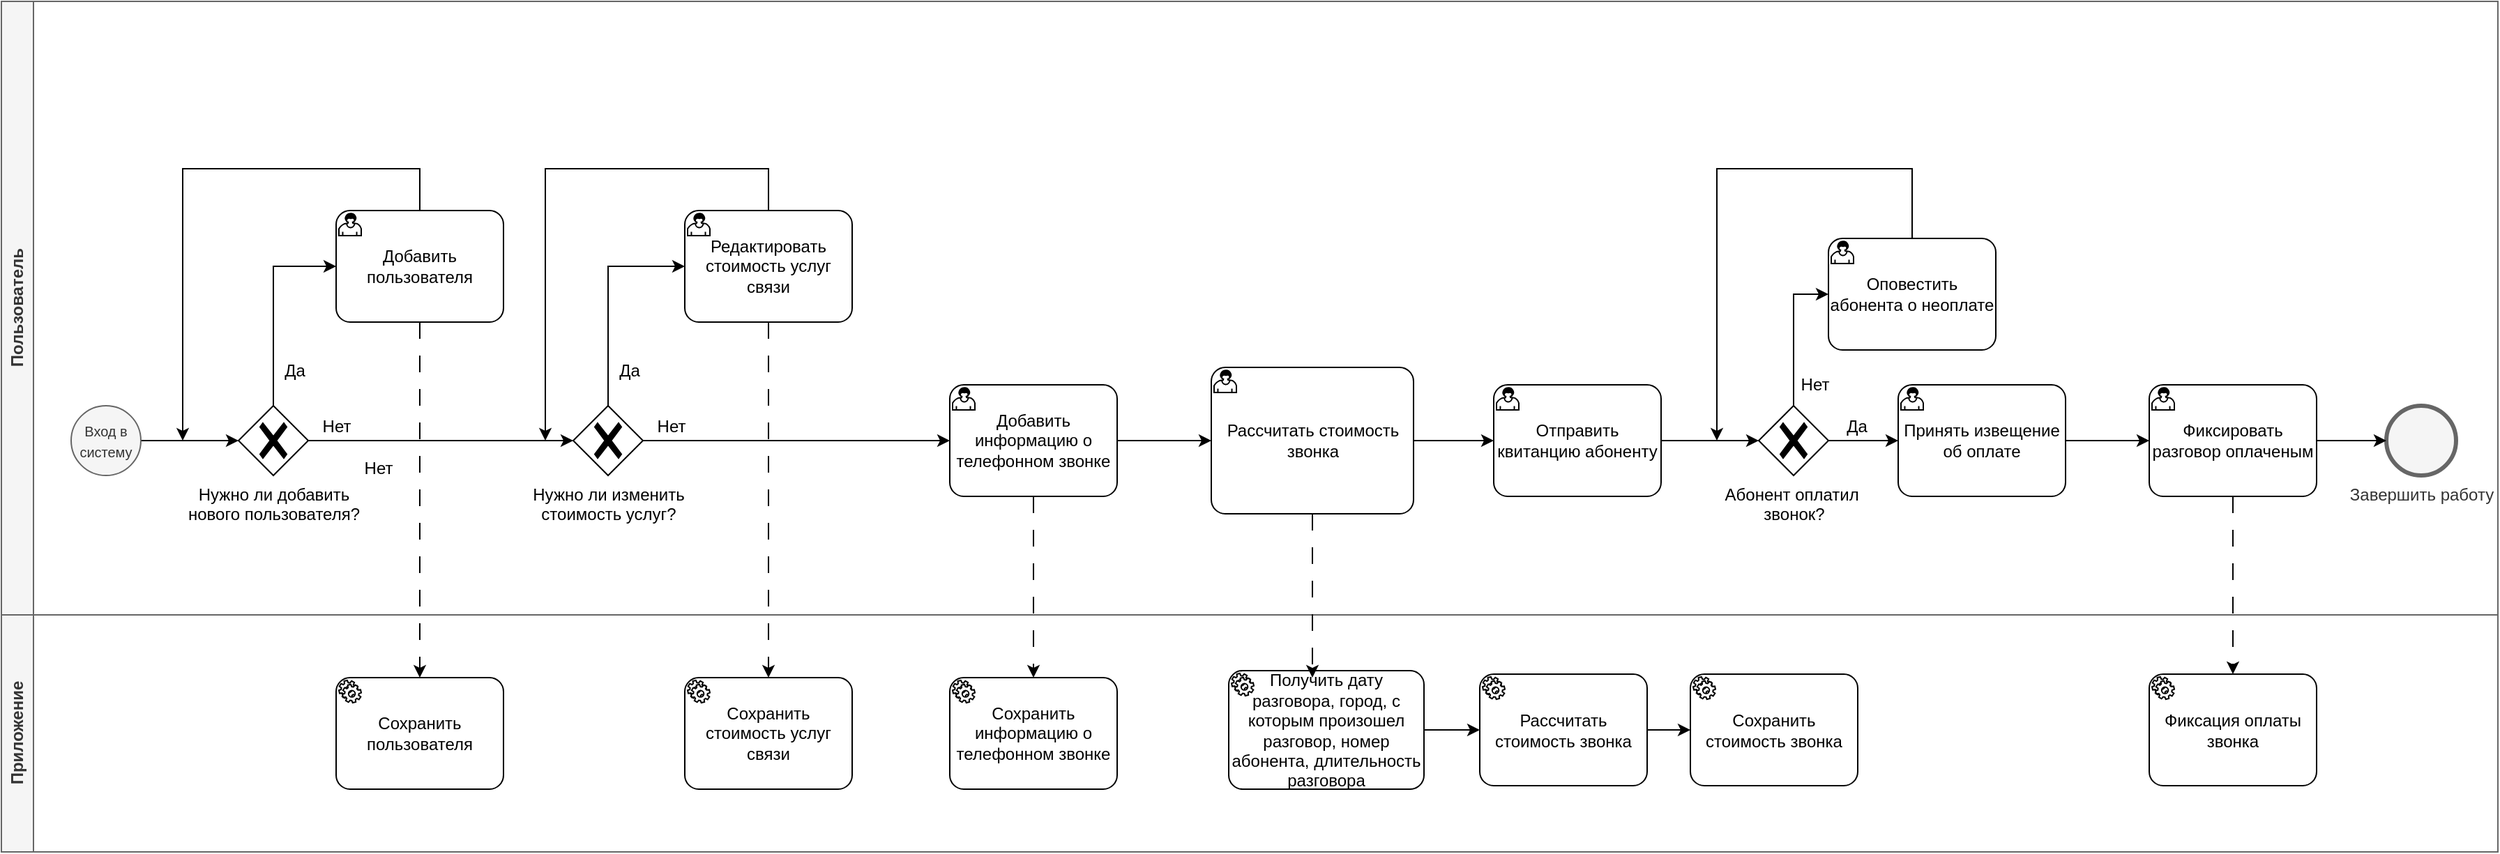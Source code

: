 <mxfile version="24.7.8">
  <diagram id="prtHgNgQTEPvFCAcTncT" name="Page-1">
    <mxGraphModel dx="1434" dy="2005" grid="1" gridSize="10" guides="1" tooltips="1" connect="1" arrows="1" fold="1" page="1" pageScale="1" pageWidth="827" pageHeight="1169" math="0" shadow="0">
      <root>
        <mxCell id="0" />
        <mxCell id="1" parent="0" />
        <mxCell id="z8Y7xAZGWk_IaaEwNHAA-1" value="Пользователь" style="swimlane;horizontal=0;whiteSpace=wrap;html=1;fillColor=#f5f5f5;fontColor=#333333;strokeColor=#666666;" parent="1" vertex="1">
          <mxGeometry x="90" y="-170" width="1790" height="440" as="geometry" />
        </mxCell>
        <mxCell id="tt7NXVBQ63s8AivNIr0f-18" style="edgeStyle=orthogonalEdgeStyle;rounded=0;orthogonalLoop=1;jettySize=auto;html=1;" parent="z8Y7xAZGWk_IaaEwNHAA-1" source="z8Y7xAZGWk_IaaEwNHAA-7" target="tt7NXVBQ63s8AivNIr0f-3" edge="1">
          <mxGeometry relative="1" as="geometry" />
        </mxCell>
        <mxCell id="z8Y7xAZGWk_IaaEwNHAA-7" value="&lt;font style=&quot;font-size: 10px;&quot;&gt;Вход в систему&lt;/font&gt;" style="ellipse;whiteSpace=wrap;html=1;aspect=fixed;fillColor=#f5f5f5;fontColor=#333333;strokeColor=#666666;" parent="z8Y7xAZGWk_IaaEwNHAA-1" vertex="1">
          <mxGeometry x="50" y="290" width="50" height="50" as="geometry" />
        </mxCell>
        <mxCell id="tt7NXVBQ63s8AivNIr0f-22" style="edgeStyle=orthogonalEdgeStyle;rounded=0;orthogonalLoop=1;jettySize=auto;html=1;" parent="z8Y7xAZGWk_IaaEwNHAA-1" source="tt7NXVBQ63s8AivNIr0f-3" target="tt7NXVBQ63s8AivNIr0f-21" edge="1">
          <mxGeometry relative="1" as="geometry" />
        </mxCell>
        <mxCell id="tt7NXVBQ63s8AivNIr0f-3" value="Нужно ли добавить&lt;div&gt;нового пользователя?&lt;/div&gt;" style="points=[[0.25,0.25,0],[0.5,0,0],[0.75,0.25,0],[1,0.5,0],[0.75,0.75,0],[0.5,1,0],[0.25,0.75,0],[0,0.5,0]];shape=mxgraph.bpmn.gateway2;html=1;verticalLabelPosition=bottom;labelBackgroundColor=#ffffff;verticalAlign=top;align=center;perimeter=rhombusPerimeter;outlineConnect=0;outline=none;symbol=none;gwType=exclusive;" parent="z8Y7xAZGWk_IaaEwNHAA-1" vertex="1">
          <mxGeometry x="170" y="290" width="50" height="50" as="geometry" />
        </mxCell>
        <mxCell id="tt7NXVBQ63s8AivNIr0f-20" style="edgeStyle=orthogonalEdgeStyle;rounded=0;orthogonalLoop=1;jettySize=auto;html=1;" parent="z8Y7xAZGWk_IaaEwNHAA-1" source="tt7NXVBQ63s8AivNIr0f-5" edge="1">
          <mxGeometry relative="1" as="geometry">
            <mxPoint x="130" y="315" as="targetPoint" />
            <Array as="points">
              <mxPoint x="300" y="120" />
              <mxPoint x="130" y="120" />
            </Array>
          </mxGeometry>
        </mxCell>
        <mxCell id="tt7NXVBQ63s8AivNIr0f-5" value="Добавить пользователя" style="points=[[0.25,0,0],[0.5,0,0],[0.75,0,0],[1,0.25,0],[1,0.5,0],[1,0.75,0],[0.75,1,0],[0.5,1,0],[0.25,1,0],[0,0.75,0],[0,0.5,0],[0,0.25,0]];shape=mxgraph.bpmn.task;whiteSpace=wrap;rectStyle=rounded;size=10;html=1;container=1;expand=0;collapsible=0;taskMarker=user;" parent="z8Y7xAZGWk_IaaEwNHAA-1" vertex="1">
          <mxGeometry x="240" y="150" width="120" height="80" as="geometry" />
        </mxCell>
        <mxCell id="tt7NXVBQ63s8AivNIr0f-19" value="" style="endArrow=classic;html=1;rounded=0;exitX=0.5;exitY=0;exitDx=0;exitDy=0;exitPerimeter=0;entryX=0;entryY=0.5;entryDx=0;entryDy=0;entryPerimeter=0;" parent="z8Y7xAZGWk_IaaEwNHAA-1" source="tt7NXVBQ63s8AivNIr0f-3" target="tt7NXVBQ63s8AivNIr0f-5" edge="1">
          <mxGeometry width="50" height="50" relative="1" as="geometry">
            <mxPoint x="260" y="310" as="sourcePoint" />
            <mxPoint x="310" y="260" as="targetPoint" />
            <Array as="points">
              <mxPoint x="195" y="190" />
            </Array>
          </mxGeometry>
        </mxCell>
        <mxCell id="tt7NXVBQ63s8AivNIr0f-21" value="Нужно ли изменить&lt;div&gt;стоимость услуг?&lt;/div&gt;" style="points=[[0.25,0.25,0],[0.5,0,0],[0.75,0.25,0],[1,0.5,0],[0.75,0.75,0],[0.5,1,0],[0.25,0.75,0],[0,0.5,0]];shape=mxgraph.bpmn.gateway2;html=1;verticalLabelPosition=bottom;labelBackgroundColor=#ffffff;verticalAlign=top;align=center;perimeter=rhombusPerimeter;outlineConnect=0;outline=none;symbol=none;gwType=exclusive;" parent="z8Y7xAZGWk_IaaEwNHAA-1" vertex="1">
          <mxGeometry x="410" y="290" width="50" height="50" as="geometry" />
        </mxCell>
        <mxCell id="tt7NXVBQ63s8AivNIr0f-23" value="Редактировать стоимость услуг связи" style="points=[[0.25,0,0],[0.5,0,0],[0.75,0,0],[1,0.25,0],[1,0.5,0],[1,0.75,0],[0.75,1,0],[0.5,1,0],[0.25,1,0],[0,0.75,0],[0,0.5,0],[0,0.25,0]];shape=mxgraph.bpmn.task;whiteSpace=wrap;rectStyle=rounded;size=10;html=1;container=1;expand=0;collapsible=0;taskMarker=user;" parent="z8Y7xAZGWk_IaaEwNHAA-1" vertex="1">
          <mxGeometry x="490" y="150" width="120" height="80" as="geometry" />
        </mxCell>
        <mxCell id="tt7NXVBQ63s8AivNIr0f-24" style="edgeStyle=orthogonalEdgeStyle;rounded=0;orthogonalLoop=1;jettySize=auto;html=1;entryX=0;entryY=0.5;entryDx=0;entryDy=0;entryPerimeter=0;" parent="z8Y7xAZGWk_IaaEwNHAA-1" source="tt7NXVBQ63s8AivNIr0f-21" target="tt7NXVBQ63s8AivNIr0f-23" edge="1">
          <mxGeometry relative="1" as="geometry">
            <Array as="points">
              <mxPoint x="435" y="190" />
            </Array>
          </mxGeometry>
        </mxCell>
        <mxCell id="tt7NXVBQ63s8AivNIr0f-26" value="" style="endArrow=classic;html=1;rounded=0;exitX=0.5;exitY=0;exitDx=0;exitDy=0;exitPerimeter=0;" parent="z8Y7xAZGWk_IaaEwNHAA-1" source="tt7NXVBQ63s8AivNIr0f-23" edge="1">
          <mxGeometry width="50" height="50" relative="1" as="geometry">
            <mxPoint x="590" y="110" as="sourcePoint" />
            <mxPoint x="390" y="315" as="targetPoint" />
            <Array as="points">
              <mxPoint x="550" y="120" />
              <mxPoint x="390" y="120" />
            </Array>
          </mxGeometry>
        </mxCell>
        <mxCell id="tt7NXVBQ63s8AivNIr0f-28" value="Нет" style="text;html=1;align=center;verticalAlign=middle;resizable=0;points=[];autosize=1;strokeColor=none;fillColor=none;" parent="z8Y7xAZGWk_IaaEwNHAA-1" vertex="1">
          <mxGeometry x="220" y="290" width="40" height="30" as="geometry" />
        </mxCell>
        <mxCell id="tt7NXVBQ63s8AivNIr0f-27" value="Да&lt;span style=&quot;color: rgba(0, 0, 0, 0); font-family: monospace; font-size: 0px; text-align: start;&quot;&gt;%3CmxGraphModel%3E%3Croot%3E%3CmxCell%20id%3D%220%22%2F%3E%3CmxCell%20id%3D%221%22%20parent%3D%220%22%2F%3E%3CmxCell%20id%3D%222%22%20value%3D%22%22%20style%3D%22points%3D%5B%5B0.25%2C0%2C0%5D%2C%5B0.5%2C0%2C0%5D%2C%5B0.75%2C0%2C0%5D%2C%5B1%2C0.25%2C0%5D%2C%5B1%2C0.5%2C0%5D%2C%5B1%2C0.75%2C0%5D%2C%5B0.75%2C1%2C0%5D%2C%5B0.5%2C1%2C0%5D%2C%5B0.25%2C1%2C0%5D%2C%5B0%2C0.75%2C0%5D%2C%5B0%2C0.5%2C0%5D%2C%5B0%2C0.25%2C0%5D%5D%3Bshape%3Dmxgraph.bpmn.task%3BwhiteSpace%3Dwrap%3BrectStyle%3Drounded%3Bsize%3D10%3Bhtml%3D1%3Bcontainer%3D1%3Bexpand%3D0%3Bcollapsible%3D0%3BtaskMarker%3Duser%3B%22%20vertex%3D%221%22%20parent%3D%221%22%3E%3CmxGeometry%20x%3D%22330%22%20y%3D%22-20%22%20width%3D%22120%22%20height%3D%2280%22%20as%3D%22geometry%22%2F%3E%3C%2FmxCell%3E%3C%2Froot%3E%3C%2FmxGraphModel%3E&lt;/span&gt;" style="text;html=1;align=center;verticalAlign=middle;resizable=0;points=[];autosize=1;strokeColor=none;fillColor=none;" parent="z8Y7xAZGWk_IaaEwNHAA-1" vertex="1">
          <mxGeometry x="190" y="250" width="40" height="30" as="geometry" />
        </mxCell>
        <mxCell id="tt7NXVBQ63s8AivNIr0f-29" value="Да&lt;span style=&quot;color: rgba(0, 0, 0, 0); font-family: monospace; font-size: 0px; text-align: start;&quot;&gt;%3CmxGraphModel%3E%3Croot%3E%3CmxCell%20id%3D%220%22%2F%3E%3CmxCell%20id%3D%221%22%20parent%3D%220%22%2F%3E%3CmxCell%20id%3D%222%22%20value%3D%22%22%20style%3D%22points%3D%5B%5B0.25%2C0%2C0%5D%2C%5B0.5%2C0%2C0%5D%2C%5B0.75%2C0%2C0%5D%2C%5B1%2C0.25%2C0%5D%2C%5B1%2C0.5%2C0%5D%2C%5B1%2C0.75%2C0%5D%2C%5B0.75%2C1%2C0%5D%2C%5B0.5%2C1%2C0%5D%2C%5B0.25%2C1%2C0%5D%2C%5B0%2C0.75%2C0%5D%2C%5B0%2C0.5%2C0%5D%2C%5B0%2C0.25%2C0%5D%5D%3Bshape%3Dmxgraph.bpmn.task%3BwhiteSpace%3Dwrap%3BrectStyle%3Drounded%3Bsize%3D10%3Bhtml%3D1%3Bcontainer%3D1%3Bexpand%3D0%3Bcollapsible%3D0%3BtaskMarker%3Duser%3B%22%20vertex%3D%221%22%20parent%3D%221%22%3E%3CmxGeometry%20x%3D%22330%22%20y%3D%22-20%22%20width%3D%22120%22%20height%3D%2280%22%20as%3D%22geometry%22%2F%3E%3C%2FmxCell%3E%3C%2Froot%3E%3C%2FmxGraphModel%3E&lt;/span&gt;" style="text;html=1;align=center;verticalAlign=middle;resizable=0;points=[];autosize=1;strokeColor=none;fillColor=none;" parent="z8Y7xAZGWk_IaaEwNHAA-1" vertex="1">
          <mxGeometry x="430" y="250" width="40" height="30" as="geometry" />
        </mxCell>
        <mxCell id="tt7NXVBQ63s8AivNIr0f-32" value="&lt;font face=&quot;Calibri, sans-serif&quot;&gt;Рассчитать стоимость звонка&lt;/font&gt;" style="points=[[0.25,0,0],[0.5,0,0],[0.75,0,0],[1,0.25,0],[1,0.5,0],[1,0.75,0],[0.75,1,0],[0.5,1,0],[0.25,1,0],[0,0.75,0],[0,0.5,0],[0,0.25,0]];shape=mxgraph.bpmn.task;whiteSpace=wrap;rectStyle=rounded;size=10;html=1;container=1;expand=0;collapsible=0;taskMarker=user;align=center;fontSize=12;" parent="z8Y7xAZGWk_IaaEwNHAA-1" vertex="1">
          <mxGeometry x="867.5" y="262.5" width="145" height="105" as="geometry" />
        </mxCell>
        <mxCell id="tt7NXVBQ63s8AivNIr0f-37" style="edgeStyle=orthogonalEdgeStyle;rounded=0;orthogonalLoop=1;jettySize=auto;html=1;entryX=0;entryY=0.5;entryDx=0;entryDy=0;entryPerimeter=0;" parent="z8Y7xAZGWk_IaaEwNHAA-1" source="tt7NXVBQ63s8AivNIr0f-21" target="tt7NXVBQ63s8AivNIr0f-30" edge="1">
          <mxGeometry relative="1" as="geometry">
            <mxPoint x="660" y="315" as="targetPoint" />
          </mxGeometry>
        </mxCell>
        <mxCell id="tt7NXVBQ63s8AivNIr0f-38" value="Нет" style="text;html=1;align=center;verticalAlign=middle;resizable=0;points=[];autosize=1;strokeColor=none;fillColor=none;" parent="z8Y7xAZGWk_IaaEwNHAA-1" vertex="1">
          <mxGeometry x="460" y="290" width="40" height="30" as="geometry" />
        </mxCell>
        <mxCell id="tt7NXVBQ63s8AivNIr0f-42" value="Отправить квитанцию абоненту" style="points=[[0.25,0,0],[0.5,0,0],[0.75,0,0],[1,0.25,0],[1,0.5,0],[1,0.75,0],[0.75,1,0],[0.5,1,0],[0.25,1,0],[0,0.75,0],[0,0.5,0],[0,0.25,0]];shape=mxgraph.bpmn.task;whiteSpace=wrap;rectStyle=rounded;size=10;html=1;container=1;expand=0;collapsible=0;taskMarker=user;" parent="z8Y7xAZGWk_IaaEwNHAA-1" vertex="1">
          <mxGeometry x="1070" y="275" width="120" height="80" as="geometry" />
        </mxCell>
        <mxCell id="K9ykeOECbAF-_cHj3fSL-7" style="edgeStyle=orthogonalEdgeStyle;rounded=0;orthogonalLoop=1;jettySize=auto;html=1;entryX=0;entryY=0.5;entryDx=0;entryDy=0;entryPerimeter=0;" edge="1" parent="z8Y7xAZGWk_IaaEwNHAA-1" source="tt7NXVBQ63s8AivNIr0f-32" target="tt7NXVBQ63s8AivNIr0f-42">
          <mxGeometry relative="1" as="geometry" />
        </mxCell>
        <mxCell id="tt7NXVBQ63s8AivNIr0f-30" value="Добавить информацию о телефонном звонке" style="points=[[0.25,0,0],[0.5,0,0],[0.75,0,0],[1,0.25,0],[1,0.5,0],[1,0.75,0],[0.75,1,0],[0.5,1,0],[0.25,1,0],[0,0.75,0],[0,0.5,0],[0,0.25,0]];shape=mxgraph.bpmn.task;whiteSpace=wrap;rectStyle=rounded;size=10;html=1;container=1;expand=0;collapsible=0;taskMarker=user;" parent="z8Y7xAZGWk_IaaEwNHAA-1" vertex="1">
          <mxGeometry x="680" y="275" width="120" height="80" as="geometry" />
        </mxCell>
        <mxCell id="K9ykeOECbAF-_cHj3fSL-12" style="edgeStyle=orthogonalEdgeStyle;rounded=0;orthogonalLoop=1;jettySize=auto;html=1;entryX=0;entryY=0.5;entryDx=0;entryDy=0;entryPerimeter=0;" edge="1" parent="z8Y7xAZGWk_IaaEwNHAA-1" source="tt7NXVBQ63s8AivNIr0f-30" target="tt7NXVBQ63s8AivNIr0f-32">
          <mxGeometry relative="1" as="geometry" />
        </mxCell>
        <mxCell id="K9ykeOECbAF-_cHj3fSL-13" value="Абонент оплатил&amp;nbsp;&lt;div&gt;звонок?&lt;/div&gt;" style="points=[[0.25,0.25,0],[0.5,0,0],[0.75,0.25,0],[1,0.5,0],[0.75,0.75,0],[0.5,1,0],[0.25,0.75,0],[0,0.5,0]];shape=mxgraph.bpmn.gateway2;html=1;verticalLabelPosition=bottom;labelBackgroundColor=#ffffff;verticalAlign=top;align=center;perimeter=rhombusPerimeter;outlineConnect=0;outline=none;symbol=none;gwType=exclusive;" vertex="1" parent="z8Y7xAZGWk_IaaEwNHAA-1">
          <mxGeometry x="1260" y="290" width="50" height="50" as="geometry" />
        </mxCell>
        <mxCell id="K9ykeOECbAF-_cHj3fSL-14" value="Да&lt;span style=&quot;color: rgba(0, 0, 0, 0); font-family: monospace; font-size: 0px; text-align: start;&quot;&gt;%3CmxGraphModel%3E%3Croot%3E%3CmxCell%20id%3D%220%22%2F%3E%3CmxCell%20id%3D%221%22%20parent%3D%220%22%2F%3E%3CmxCell%20id%3D%222%22%20value%3D%22%22%20style%3D%22points%3D%5B%5B0.25%2C0%2C0%5D%2C%5B0.5%2C0%2C0%5D%2C%5B0.75%2C0%2C0%5D%2C%5B1%2C0.25%2C0%5D%2C%5B1%2C0.5%2C0%5D%2C%5B1%2C0.75%2C0%5D%2C%5B0.75%2C1%2C0%5D%2C%5B0.5%2C1%2C0%5D%2C%5B0.25%2C1%2C0%5D%2C%5B0%2C0.75%2C0%5D%2C%5B0%2C0.5%2C0%5D%2C%5B0%2C0.25%2C0%5D%5D%3Bshape%3Dmxgraph.bpmn.task%3BwhiteSpace%3Dwrap%3BrectStyle%3Drounded%3Bsize%3D10%3Bhtml%3D1%3Bcontainer%3D1%3Bexpand%3D0%3Bcollapsible%3D0%3BtaskMarker%3Duser%3B%22%20vertex%3D%221%22%20parent%3D%221%22%3E%3CmxGeometry%20x%3D%22330%22%20y%3D%22-20%22%20width%3D%22120%22%20height%3D%2280%22%20as%3D%22geometry%22%2F%3E%3C%2FmxCell%3E%3C%2Froot%3E%3C%2FmxGraphModel%3E&lt;/span&gt;" style="text;html=1;align=center;verticalAlign=middle;resizable=0;points=[];autosize=1;strokeColor=none;fillColor=none;" vertex="1" parent="z8Y7xAZGWk_IaaEwNHAA-1">
          <mxGeometry x="1310" y="290" width="40" height="30" as="geometry" />
        </mxCell>
        <mxCell id="K9ykeOECbAF-_cHj3fSL-15" value="Нет" style="text;html=1;align=center;verticalAlign=middle;resizable=0;points=[];autosize=1;strokeColor=none;fillColor=none;" vertex="1" parent="z8Y7xAZGWk_IaaEwNHAA-1">
          <mxGeometry x="1280" y="260" width="40" height="30" as="geometry" />
        </mxCell>
        <mxCell id="K9ykeOECbAF-_cHj3fSL-16" style="edgeStyle=orthogonalEdgeStyle;rounded=0;orthogonalLoop=1;jettySize=auto;html=1;entryX=0;entryY=0.5;entryDx=0;entryDy=0;entryPerimeter=0;" edge="1" parent="z8Y7xAZGWk_IaaEwNHAA-1" source="tt7NXVBQ63s8AivNIr0f-42" target="K9ykeOECbAF-_cHj3fSL-13">
          <mxGeometry relative="1" as="geometry" />
        </mxCell>
        <mxCell id="z8Y7xAZGWk_IaaEwNHAA-154" value="Завершить работу" style="points=[[0.145,0.145,0],[0.5,0,0],[0.855,0.145,0],[1,0.5,0],[0.855,0.855,0],[0.5,1,0],[0.145,0.855,0],[0,0.5,0]];shape=mxgraph.bpmn.event;html=1;verticalLabelPosition=bottom;labelBackgroundColor=#ffffff;verticalAlign=top;align=center;perimeter=ellipsePerimeter;outlineConnect=0;aspect=fixed;outline=end;symbol=terminate2;fillColor=#f5f5f5;fontColor=#333333;strokeColor=#666666;" parent="z8Y7xAZGWk_IaaEwNHAA-1" vertex="1">
          <mxGeometry x="1710" y="290" width="50" height="50" as="geometry" />
        </mxCell>
        <mxCell id="K9ykeOECbAF-_cHj3fSL-20" value="Оповестить абонента о неоплате" style="points=[[0.25,0,0],[0.5,0,0],[0.75,0,0],[1,0.25,0],[1,0.5,0],[1,0.75,0],[0.75,1,0],[0.5,1,0],[0.25,1,0],[0,0.75,0],[0,0.5,0],[0,0.25,0]];shape=mxgraph.bpmn.task;whiteSpace=wrap;rectStyle=rounded;size=10;html=1;container=1;expand=0;collapsible=0;taskMarker=user;" vertex="1" parent="z8Y7xAZGWk_IaaEwNHAA-1">
          <mxGeometry x="1310" y="170" width="120" height="80" as="geometry" />
        </mxCell>
        <mxCell id="K9ykeOECbAF-_cHj3fSL-21" style="edgeStyle=orthogonalEdgeStyle;rounded=0;orthogonalLoop=1;jettySize=auto;html=1;entryX=0;entryY=0.5;entryDx=0;entryDy=0;entryPerimeter=0;" edge="1" parent="z8Y7xAZGWk_IaaEwNHAA-1" source="K9ykeOECbAF-_cHj3fSL-13" target="K9ykeOECbAF-_cHj3fSL-20">
          <mxGeometry relative="1" as="geometry" />
        </mxCell>
        <mxCell id="K9ykeOECbAF-_cHj3fSL-24" value="" style="endArrow=classic;html=1;rounded=0;exitX=0.5;exitY=0;exitDx=0;exitDy=0;exitPerimeter=0;" edge="1" parent="z8Y7xAZGWk_IaaEwNHAA-1" source="K9ykeOECbAF-_cHj3fSL-20">
          <mxGeometry width="50" height="50" relative="1" as="geometry">
            <mxPoint x="1350" y="160" as="sourcePoint" />
            <mxPoint x="1230" y="315" as="targetPoint" />
            <Array as="points">
              <mxPoint x="1370" y="120" />
              <mxPoint x="1230" y="120" />
            </Array>
          </mxGeometry>
        </mxCell>
        <mxCell id="tt7NXVBQ63s8AivNIr0f-7" value="Приложение" style="swimlane;horizontal=0;whiteSpace=wrap;html=1;fillColor=#f5f5f5;fontColor=#333333;strokeColor=#666666;" parent="1" vertex="1">
          <mxGeometry x="90" y="270" width="1790" height="170" as="geometry" />
        </mxCell>
        <mxCell id="tt7NXVBQ63s8AivNIr0f-4" value="Сохранить пользователя" style="points=[[0.25,0,0],[0.5,0,0],[0.75,0,0],[1,0.25,0],[1,0.5,0],[1,0.75,0],[0.75,1,0],[0.5,1,0],[0.25,1,0],[0,0.75,0],[0,0.5,0],[0,0.25,0]];shape=mxgraph.bpmn.task;whiteSpace=wrap;rectStyle=rounded;size=10;html=1;container=1;expand=0;collapsible=0;taskMarker=service;" parent="tt7NXVBQ63s8AivNIr0f-7" vertex="1">
          <mxGeometry x="240" y="45" width="120" height="80" as="geometry" />
        </mxCell>
        <mxCell id="tt7NXVBQ63s8AivNIr0f-43" value="Сохранить стоимость услуг связи" style="points=[[0.25,0,0],[0.5,0,0],[0.75,0,0],[1,0.25,0],[1,0.5,0],[1,0.75,0],[0.75,1,0],[0.5,1,0],[0.25,1,0],[0,0.75,0],[0,0.5,0],[0,0.25,0]];shape=mxgraph.bpmn.task;whiteSpace=wrap;rectStyle=rounded;size=10;html=1;container=1;expand=0;collapsible=0;taskMarker=service;" parent="tt7NXVBQ63s8AivNIr0f-7" vertex="1">
          <mxGeometry x="490" y="45" width="120" height="80" as="geometry" />
        </mxCell>
        <mxCell id="tt7NXVBQ63s8AivNIr0f-49" value="&lt;font face=&quot;Helvetica&quot; style=&quot;font-size: 12px;&quot;&gt;Получить&amp;nbsp;&lt;span style=&quot;line-height: 107%;&quot;&gt;дату&lt;br&gt;разговора, город, с которым произошел разговор, номер абонента, длительность&lt;br&gt;разговора&lt;/span&gt;&lt;/font&gt;" style="points=[[0.25,0,0],[0.5,0,0],[0.75,0,0],[1,0.25,0],[1,0.5,0],[1,0.75,0],[0.75,1,0],[0.5,1,0],[0.25,1,0],[0,0.75,0],[0,0.5,0],[0,0.25,0]];shape=mxgraph.bpmn.task;whiteSpace=wrap;rectStyle=rounded;size=10;html=1;container=1;expand=0;collapsible=0;taskMarker=service;" parent="tt7NXVBQ63s8AivNIr0f-7" vertex="1">
          <mxGeometry x="880" y="40" width="140" height="85" as="geometry" />
        </mxCell>
        <mxCell id="K9ykeOECbAF-_cHj3fSL-3" style="edgeStyle=orthogonalEdgeStyle;rounded=0;orthogonalLoop=1;jettySize=auto;html=1;" edge="1" parent="tt7NXVBQ63s8AivNIr0f-7" source="tt7NXVBQ63s8AivNIr0f-50" target="K9ykeOECbAF-_cHj3fSL-2">
          <mxGeometry relative="1" as="geometry" />
        </mxCell>
        <mxCell id="tt7NXVBQ63s8AivNIr0f-50" value="Рассчитать стоимость звонка" style="points=[[0.25,0,0],[0.5,0,0],[0.75,0,0],[1,0.25,0],[1,0.5,0],[1,0.75,0],[0.75,1,0],[0.5,1,0],[0.25,1,0],[0,0.75,0],[0,0.5,0],[0,0.25,0]];shape=mxgraph.bpmn.task;whiteSpace=wrap;rectStyle=rounded;size=10;html=1;container=1;expand=0;collapsible=0;taskMarker=service;" parent="tt7NXVBQ63s8AivNIr0f-7" vertex="1">
          <mxGeometry x="1060" y="42.5" width="120" height="80" as="geometry" />
        </mxCell>
        <mxCell id="tt7NXVBQ63s8AivNIr0f-51" style="edgeStyle=orthogonalEdgeStyle;rounded=0;orthogonalLoop=1;jettySize=auto;html=1;entryX=0;entryY=0.5;entryDx=0;entryDy=0;entryPerimeter=0;" parent="tt7NXVBQ63s8AivNIr0f-7" source="tt7NXVBQ63s8AivNIr0f-49" target="tt7NXVBQ63s8AivNIr0f-50" edge="1">
          <mxGeometry relative="1" as="geometry" />
        </mxCell>
        <mxCell id="K9ykeOECbAF-_cHj3fSL-2" value="Сохранить стоимость звонка" style="points=[[0.25,0,0],[0.5,0,0],[0.75,0,0],[1,0.25,0],[1,0.5,0],[1,0.75,0],[0.75,1,0],[0.5,1,0],[0.25,1,0],[0,0.75,0],[0,0.5,0],[0,0.25,0]];shape=mxgraph.bpmn.task;whiteSpace=wrap;rectStyle=rounded;size=10;html=1;container=1;expand=0;collapsible=0;taskMarker=service;" vertex="1" parent="tt7NXVBQ63s8AivNIr0f-7">
          <mxGeometry x="1211" y="42.5" width="120" height="80" as="geometry" />
        </mxCell>
        <mxCell id="tt7NXVBQ63s8AivNIr0f-45" value="Сохранить информацию о телефонном звонке" style="points=[[0.25,0,0],[0.5,0,0],[0.75,0,0],[1,0.25,0],[1,0.5,0],[1,0.75,0],[0.75,1,0],[0.5,1,0],[0.25,1,0],[0,0.75,0],[0,0.5,0],[0,0.25,0]];shape=mxgraph.bpmn.task;whiteSpace=wrap;rectStyle=rounded;size=10;html=1;container=1;expand=0;collapsible=0;taskMarker=service;" parent="tt7NXVBQ63s8AivNIr0f-7" vertex="1">
          <mxGeometry x="680" y="45" width="120" height="80" as="geometry" />
        </mxCell>
        <mxCell id="K9ykeOECbAF-_cHj3fSL-9" style="edgeStyle=orthogonalEdgeStyle;rounded=0;orthogonalLoop=1;jettySize=auto;html=1;" edge="1" parent="tt7NXVBQ63s8AivNIr0f-7" source="K9ykeOECbAF-_cHj3fSL-4" target="K9ykeOECbAF-_cHj3fSL-5">
          <mxGeometry relative="1" as="geometry" />
        </mxCell>
        <mxCell id="K9ykeOECbAF-_cHj3fSL-5" value="Фиксировать разговор оплаченым" style="points=[[0.25,0,0],[0.5,0,0],[0.75,0,0],[1,0.25,0],[1,0.5,0],[1,0.75,0],[0.75,1,0],[0.5,1,0],[0.25,1,0],[0,0.75,0],[0,0.5,0],[0,0.25,0]];shape=mxgraph.bpmn.task;whiteSpace=wrap;rectStyle=rounded;size=10;html=1;container=1;expand=0;collapsible=0;taskMarker=user;" vertex="1" parent="tt7NXVBQ63s8AivNIr0f-7">
          <mxGeometry x="1540" y="-165" width="120" height="80" as="geometry" />
        </mxCell>
        <mxCell id="K9ykeOECbAF-_cHj3fSL-4" value="Принять извещение об оплате" style="points=[[0.25,0,0],[0.5,0,0],[0.75,0,0],[1,0.25,0],[1,0.5,0],[1,0.75,0],[0.75,1,0],[0.5,1,0],[0.25,1,0],[0,0.75,0],[0,0.5,0],[0,0.25,0]];shape=mxgraph.bpmn.task;whiteSpace=wrap;rectStyle=rounded;size=10;html=1;container=1;expand=0;collapsible=0;taskMarker=user;" vertex="1" parent="tt7NXVBQ63s8AivNIr0f-7">
          <mxGeometry x="1360" y="-165" width="120" height="80" as="geometry" />
        </mxCell>
        <mxCell id="K9ykeOECbAF-_cHj3fSL-11" style="edgeStyle=orthogonalEdgeStyle;rounded=0;orthogonalLoop=1;jettySize=auto;html=1;entryX=0.5;entryY=0;entryDx=0;entryDy=0;entryPerimeter=0;dashed=1;dashPattern=12 12;" edge="1" parent="tt7NXVBQ63s8AivNIr0f-7" source="K9ykeOECbAF-_cHj3fSL-5" target="K9ykeOECbAF-_cHj3fSL-10">
          <mxGeometry relative="1" as="geometry" />
        </mxCell>
        <mxCell id="K9ykeOECbAF-_cHj3fSL-10" value="Фиксация оплаты звонка" style="points=[[0.25,0,0],[0.5,0,0],[0.75,0,0],[1,0.25,0],[1,0.5,0],[1,0.75,0],[0.75,1,0],[0.5,1,0],[0.25,1,0],[0,0.75,0],[0,0.5,0],[0,0.25,0]];shape=mxgraph.bpmn.task;whiteSpace=wrap;rectStyle=rounded;size=10;html=1;container=1;expand=0;collapsible=0;taskMarker=service;" vertex="1" parent="tt7NXVBQ63s8AivNIr0f-7">
          <mxGeometry x="1540" y="42.5" width="120" height="80" as="geometry" />
        </mxCell>
        <mxCell id="tt7NXVBQ63s8AivNIr0f-31" style="edgeStyle=orthogonalEdgeStyle;rounded=0;orthogonalLoop=1;jettySize=auto;html=1;dashed=1;dashPattern=12 12;" parent="1" source="tt7NXVBQ63s8AivNIr0f-5" target="tt7NXVBQ63s8AivNIr0f-4" edge="1">
          <mxGeometry relative="1" as="geometry" />
        </mxCell>
        <mxCell id="tt7NXVBQ63s8AivNIr0f-41" value="Нет" style="text;html=1;align=center;verticalAlign=middle;resizable=0;points=[];autosize=1;strokeColor=none;fillColor=none;" parent="1" vertex="1">
          <mxGeometry x="340" y="150" width="40" height="30" as="geometry" />
        </mxCell>
        <mxCell id="tt7NXVBQ63s8AivNIr0f-44" style="edgeStyle=orthogonalEdgeStyle;rounded=0;orthogonalLoop=1;jettySize=auto;html=1;dashed=1;dashPattern=12 12;" parent="1" source="tt7NXVBQ63s8AivNIr0f-23" target="tt7NXVBQ63s8AivNIr0f-43" edge="1">
          <mxGeometry relative="1" as="geometry" />
        </mxCell>
        <mxCell id="tt7NXVBQ63s8AivNIr0f-48" style="edgeStyle=orthogonalEdgeStyle;rounded=0;orthogonalLoop=1;jettySize=auto;html=1;dashed=1;dashPattern=12 12;" parent="1" source="tt7NXVBQ63s8AivNIr0f-32" edge="1">
          <mxGeometry relative="1" as="geometry">
            <mxPoint x="1030.0" y="315" as="targetPoint" />
          </mxGeometry>
        </mxCell>
        <mxCell id="tt7NXVBQ63s8AivNIr0f-46" style="edgeStyle=orthogonalEdgeStyle;rounded=0;orthogonalLoop=1;jettySize=auto;html=1;dashed=1;dashPattern=12 12;" parent="1" source="tt7NXVBQ63s8AivNIr0f-30" target="tt7NXVBQ63s8AivNIr0f-45" edge="1">
          <mxGeometry relative="1" as="geometry" />
        </mxCell>
        <mxCell id="K9ykeOECbAF-_cHj3fSL-17" style="edgeStyle=orthogonalEdgeStyle;rounded=0;orthogonalLoop=1;jettySize=auto;html=1;entryX=0;entryY=0.5;entryDx=0;entryDy=0;entryPerimeter=0;" edge="1" parent="1" source="K9ykeOECbAF-_cHj3fSL-13" target="K9ykeOECbAF-_cHj3fSL-4">
          <mxGeometry relative="1" as="geometry" />
        </mxCell>
        <mxCell id="K9ykeOECbAF-_cHj3fSL-19" style="edgeStyle=orthogonalEdgeStyle;rounded=0;orthogonalLoop=1;jettySize=auto;html=1;entryX=0;entryY=0.5;entryDx=0;entryDy=0;entryPerimeter=0;" edge="1" parent="1" source="K9ykeOECbAF-_cHj3fSL-5" target="z8Y7xAZGWk_IaaEwNHAA-154">
          <mxGeometry relative="1" as="geometry" />
        </mxCell>
      </root>
    </mxGraphModel>
  </diagram>
</mxfile>
